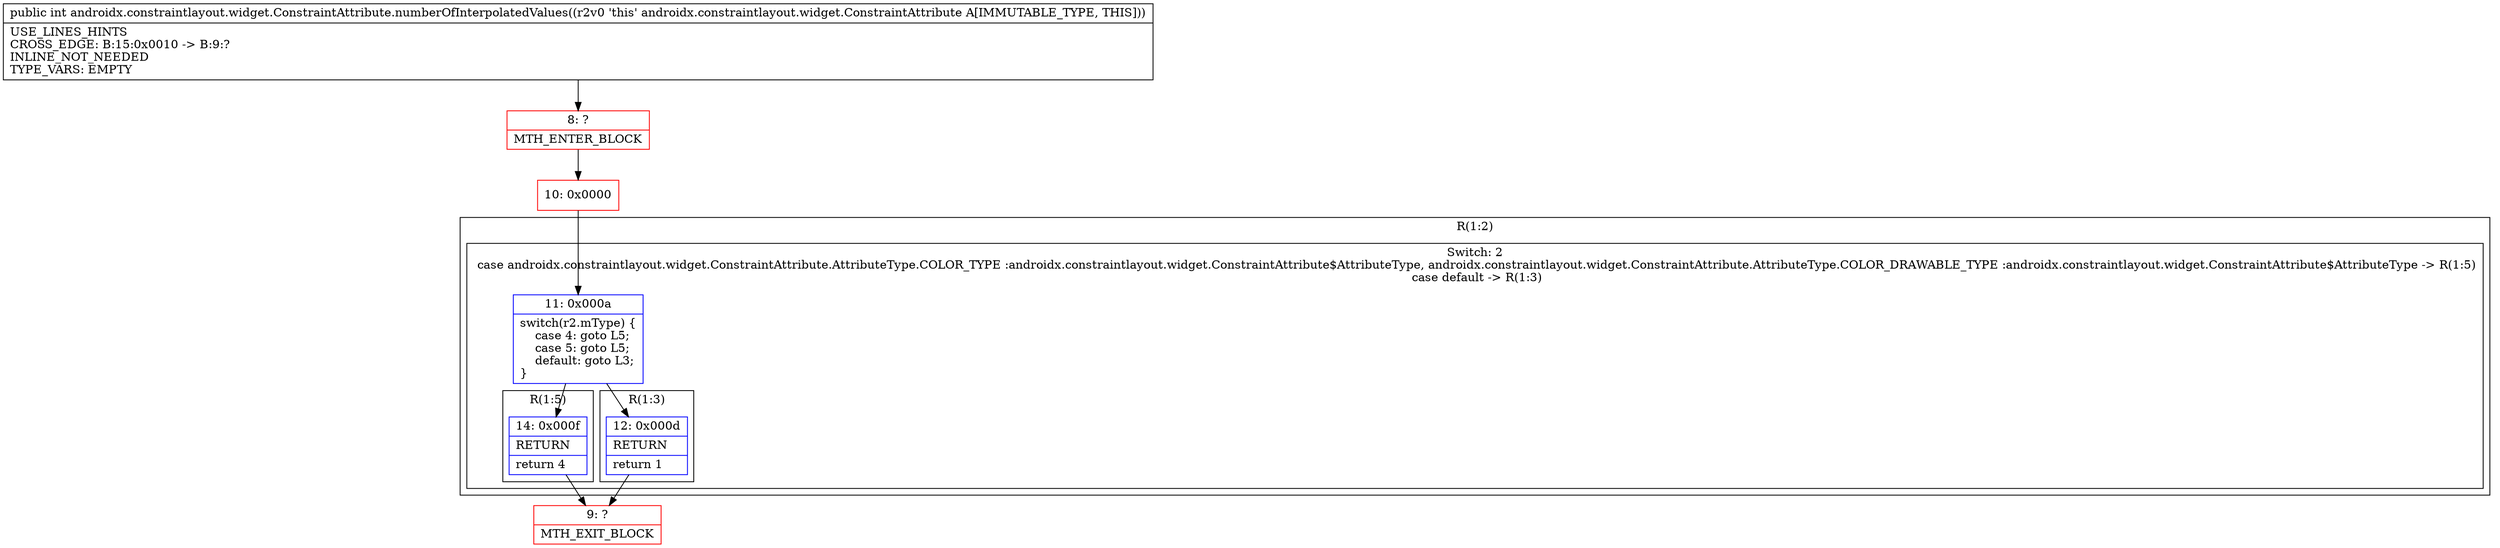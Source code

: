 digraph "CFG forandroidx.constraintlayout.widget.ConstraintAttribute.numberOfInterpolatedValues()I" {
subgraph cluster_Region_962181228 {
label = "R(1:2)";
node [shape=record,color=blue];
subgraph cluster_SwitchRegion_684063260 {
label = "Switch: 2
 case androidx.constraintlayout.widget.ConstraintAttribute.AttributeType.COLOR_TYPE :androidx.constraintlayout.widget.ConstraintAttribute$AttributeType, androidx.constraintlayout.widget.ConstraintAttribute.AttributeType.COLOR_DRAWABLE_TYPE :androidx.constraintlayout.widget.ConstraintAttribute$AttributeType -> R(1:5)
 case default -> R(1:3)";
node [shape=record,color=blue];
Node_11 [shape=record,label="{11\:\ 0x000a|switch(r2.mType) \{\l    case 4: goto L5;\l    case 5: goto L5;\l    default: goto L3;\l\}\l}"];
subgraph cluster_Region_911672790 {
label = "R(1:5)";
node [shape=record,color=blue];
Node_14 [shape=record,label="{14\:\ 0x000f|RETURN\l|return 4\l}"];
}
subgraph cluster_Region_2007275774 {
label = "R(1:3)";
node [shape=record,color=blue];
Node_12 [shape=record,label="{12\:\ 0x000d|RETURN\l|return 1\l}"];
}
}
}
Node_8 [shape=record,color=red,label="{8\:\ ?|MTH_ENTER_BLOCK\l}"];
Node_10 [shape=record,color=red,label="{10\:\ 0x0000}"];
Node_9 [shape=record,color=red,label="{9\:\ ?|MTH_EXIT_BLOCK\l}"];
MethodNode[shape=record,label="{public int androidx.constraintlayout.widget.ConstraintAttribute.numberOfInterpolatedValues((r2v0 'this' androidx.constraintlayout.widget.ConstraintAttribute A[IMMUTABLE_TYPE, THIS]))  | USE_LINES_HINTS\lCROSS_EDGE: B:15:0x0010 \-\> B:9:?\lINLINE_NOT_NEEDED\lTYPE_VARS: EMPTY\l}"];
MethodNode -> Node_8;Node_11 -> Node_12;
Node_11 -> Node_14;
Node_14 -> Node_9;
Node_12 -> Node_9;
Node_8 -> Node_10;
Node_10 -> Node_11;
}


